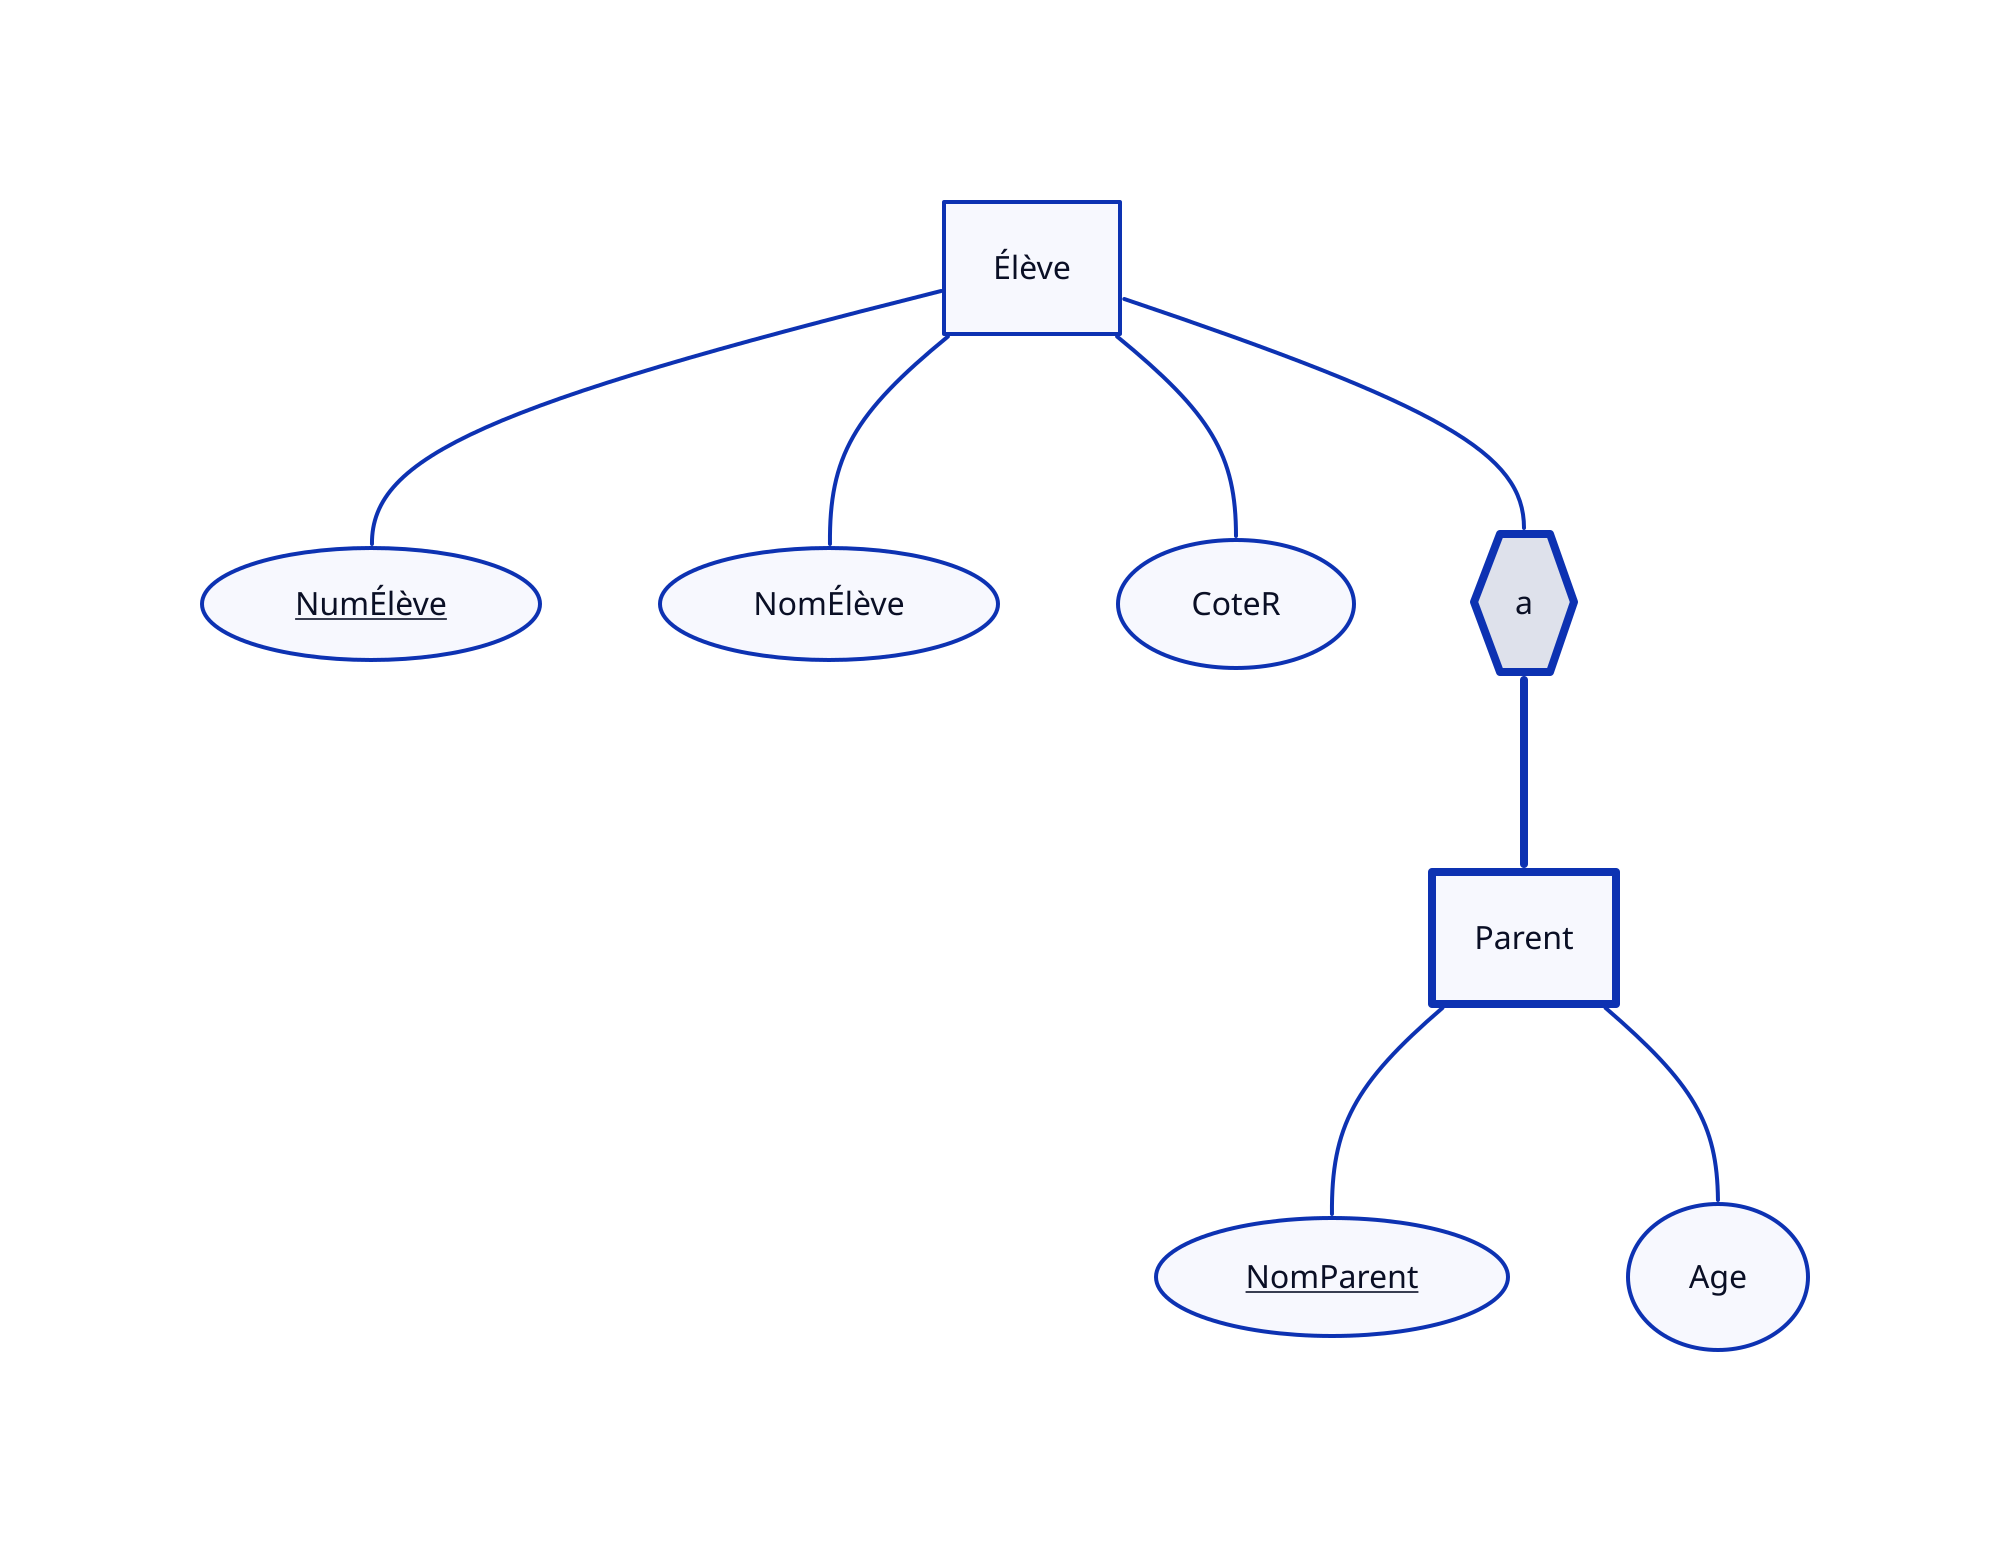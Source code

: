 NumÉlève.shape: oval
NumÉlève.style.underline: true
NomÉlève.shape: oval
CoteR.shape: oval

Parent.style.stroke-width: 4
NomParent.shape: oval
NomParent.style.underline: true
Age.shape: oval

a.shape: hexagon
a.style.stroke-width: 4

Élève -- NumÉlève
Élève -- NomÉlève
Élève -- CoteR

Parent -- NomParent
Parent -- Age

Élève -- a
a -- Parent: {
    style.stroke-width: 4
}
